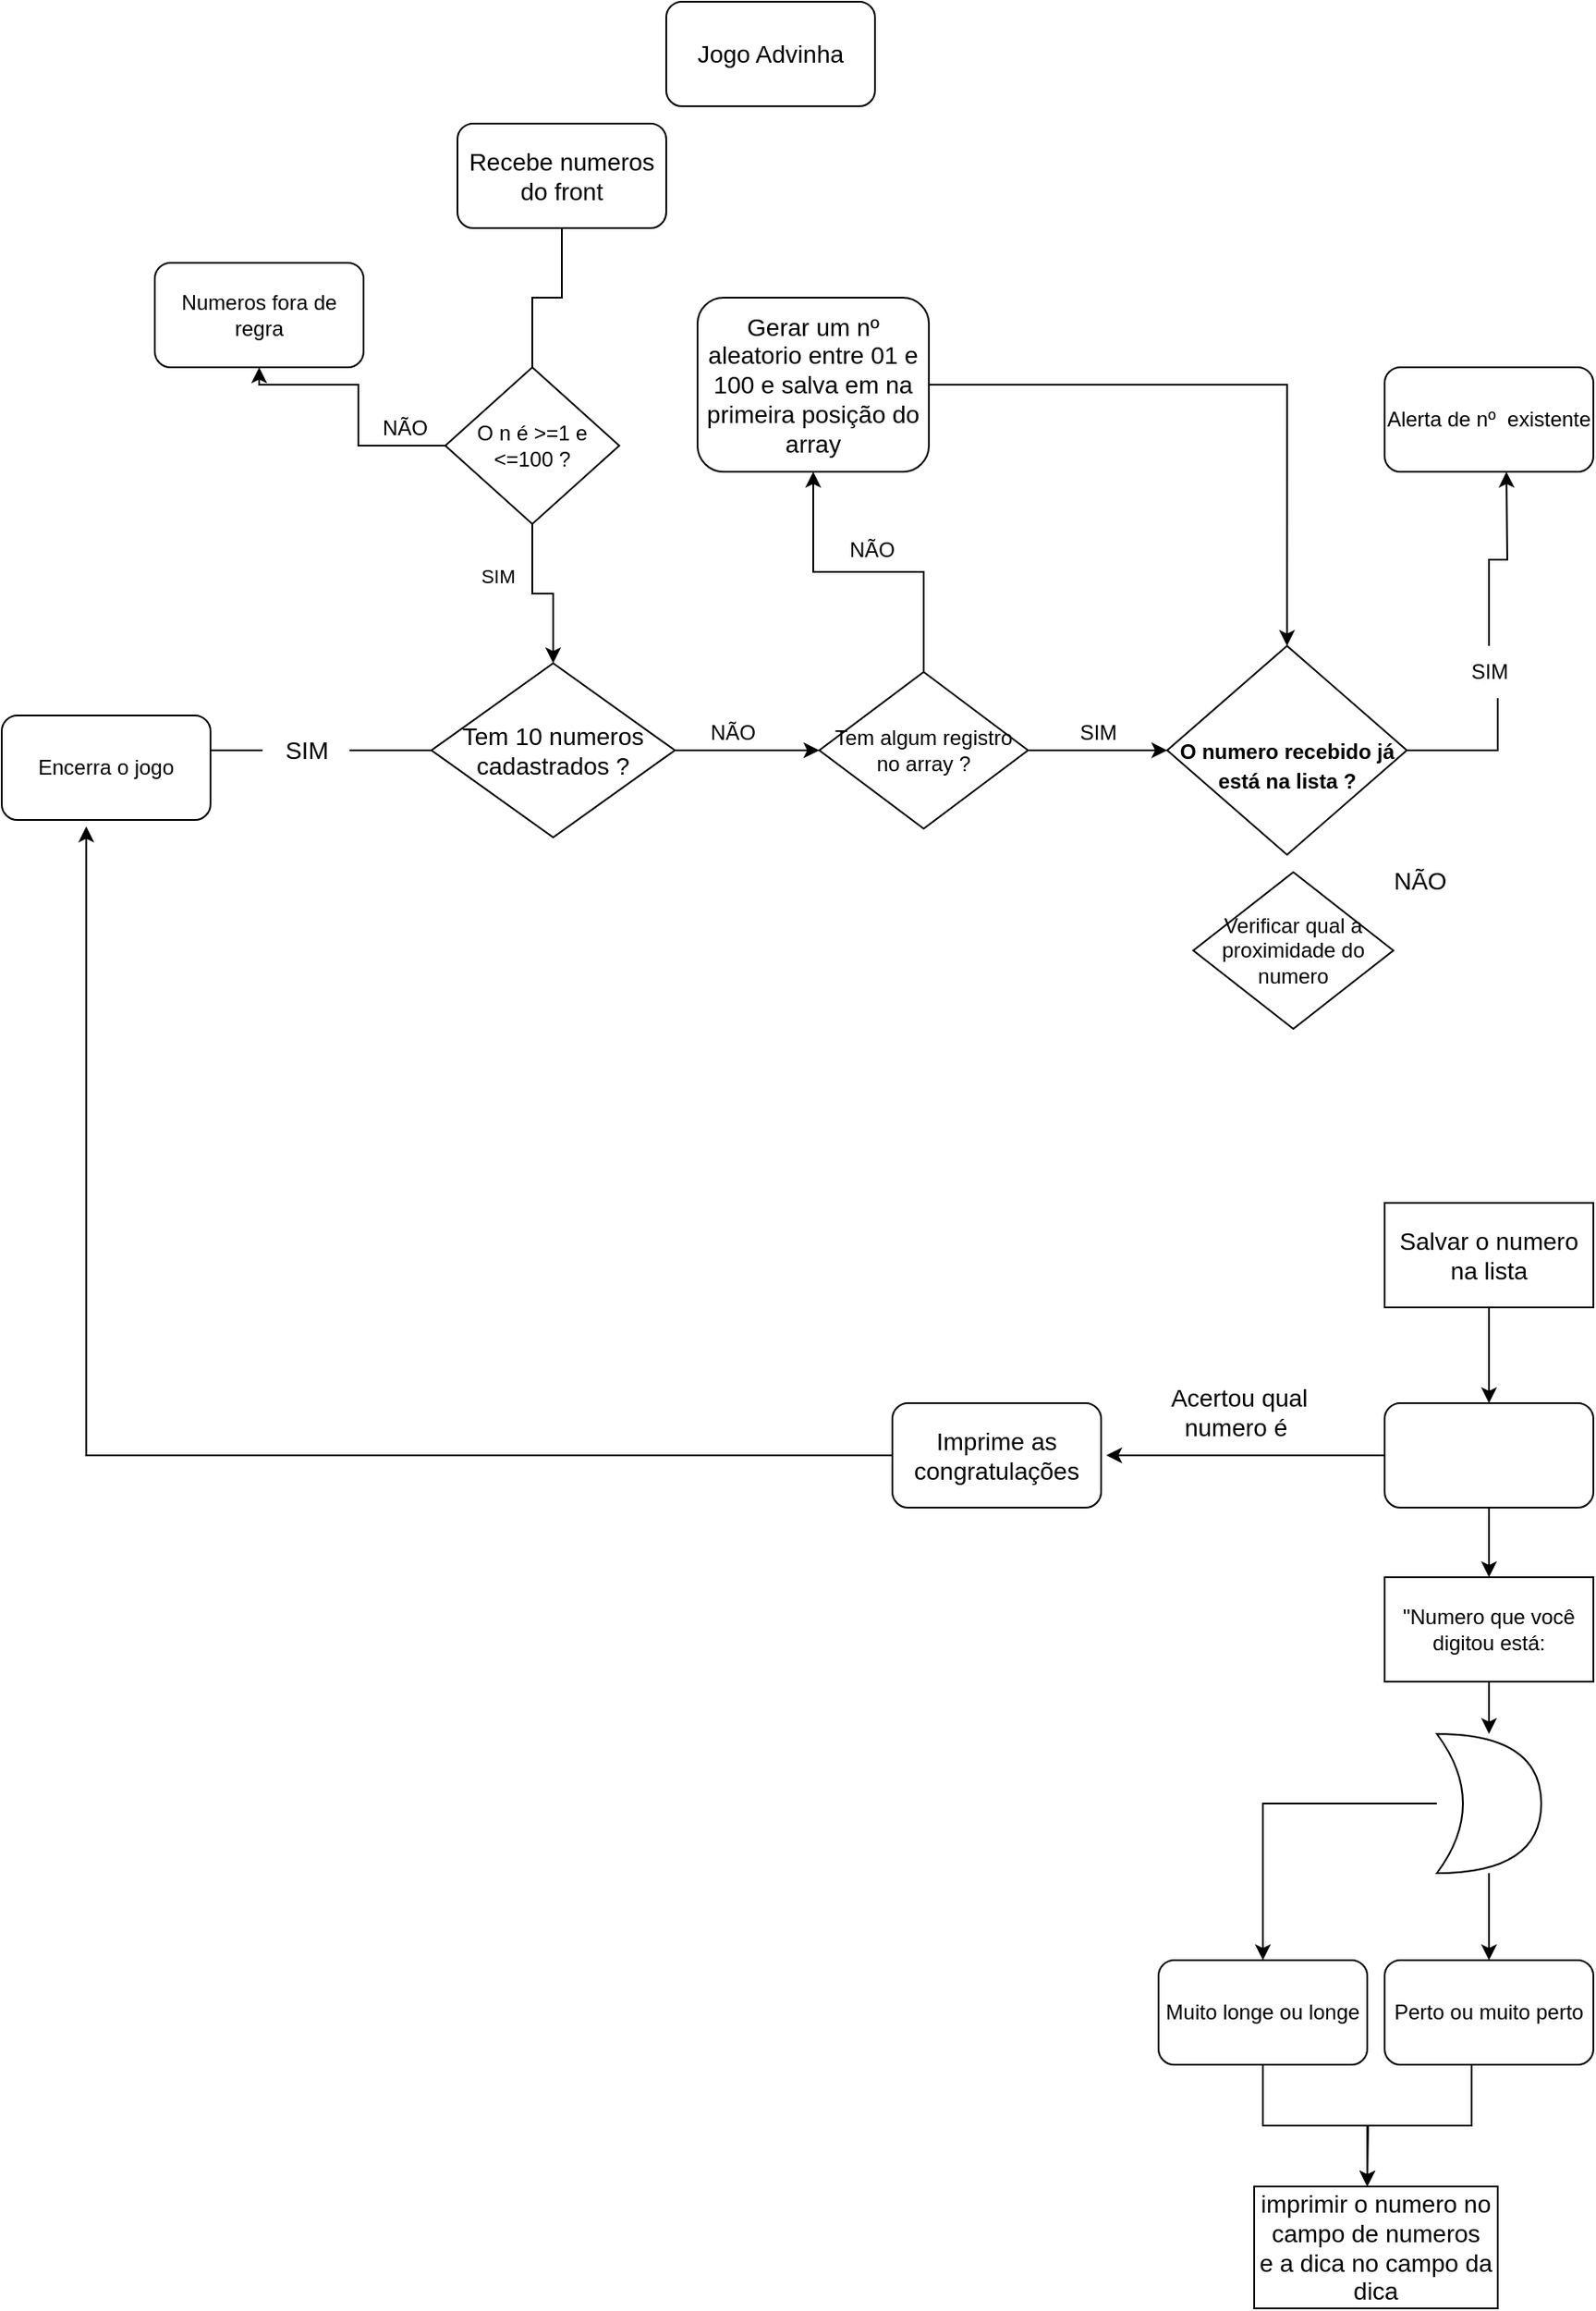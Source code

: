 <mxfile version="20.4.0" type="github">
  <diagram id="xDFzFQIAjDEVN3Tg-4Ry" name="Página-1">
    <mxGraphModel dx="2692" dy="547" grid="1" gridSize="10" guides="1" tooltips="1" connect="1" arrows="1" fold="1" page="1" pageScale="1" pageWidth="827" pageHeight="1169" math="0" shadow="0">
      <root>
        <mxCell id="0" />
        <mxCell id="1" parent="0" />
        <mxCell id="gXgBQPg5gyWYRgdg-F65-1" value="&lt;font style=&quot;font-size: 14px;&quot;&gt;Jogo Advinha&lt;/font&gt;" style="rounded=1;whiteSpace=wrap;html=1;" parent="1" vertex="1">
          <mxGeometry x="-533" y="10" width="120" height="60" as="geometry" />
        </mxCell>
        <mxCell id="gXgBQPg5gyWYRgdg-F65-4" style="edgeStyle=orthogonalEdgeStyle;rounded=0;orthogonalLoop=1;jettySize=auto;html=1;exitX=0.5;exitY=1;exitDx=0;exitDy=0;fontSize=14;entryX=0.5;entryY=0;entryDx=0;entryDy=0;startArrow=none;" parent="1" source="-tRYRxTjcP_SE5oUMXfw-15" edge="1" target="gXgBQPg5gyWYRgdg-F65-11">
          <mxGeometry relative="1" as="geometry">
            <mxPoint x="-593" y="370" as="targetPoint" />
            <Array as="points">
              <mxPoint x="-610" y="350" />
              <mxPoint x="-598" y="350" />
            </Array>
          </mxGeometry>
        </mxCell>
        <mxCell id="-tRYRxTjcP_SE5oUMXfw-17" value="SIM" style="edgeLabel;html=1;align=center;verticalAlign=middle;resizable=0;points=[];" vertex="1" connectable="0" parent="gXgBQPg5gyWYRgdg-F65-4">
          <mxGeometry x="0.344" y="-3" relative="1" as="geometry">
            <mxPoint x="-29" y="-20" as="offset" />
          </mxGeometry>
        </mxCell>
        <mxCell id="gXgBQPg5gyWYRgdg-F65-2" value="Recebe numeros do front" style="rounded=1;whiteSpace=wrap;html=1;fontSize=14;" parent="1" vertex="1">
          <mxGeometry x="-653" y="80" width="120" height="60" as="geometry" />
        </mxCell>
        <mxCell id="-tRYRxTjcP_SE5oUMXfw-12" style="edgeStyle=orthogonalEdgeStyle;rounded=0;orthogonalLoop=1;jettySize=auto;html=1;entryX=0.5;entryY=0;entryDx=0;entryDy=0;" edge="1" parent="1" source="gXgBQPg5gyWYRgdg-F65-3" target="gXgBQPg5gyWYRgdg-F65-5">
          <mxGeometry relative="1" as="geometry" />
        </mxCell>
        <mxCell id="gXgBQPg5gyWYRgdg-F65-3" value="Gerar um nº aleatorio entre 01 e 100 e salva em na primeira posição do array" style="rounded=1;whiteSpace=wrap;html=1;fontSize=14;" parent="1" vertex="1">
          <mxGeometry x="-515" y="180" width="133" height="100" as="geometry" />
        </mxCell>
        <mxCell id="gXgBQPg5gyWYRgdg-F65-9" style="edgeStyle=orthogonalEdgeStyle;rounded=0;orthogonalLoop=1;jettySize=auto;html=1;fontSize=12;startArrow=none;" parent="1" source="gXgBQPg5gyWYRgdg-F65-14" edge="1">
          <mxGeometry relative="1" as="geometry">
            <mxPoint x="-50" y="280" as="targetPoint" />
            <Array as="points" />
          </mxGeometry>
        </mxCell>
        <mxCell id="gXgBQPg5gyWYRgdg-F65-5" value="&lt;font style=&quot;font-size: 12px;&quot;&gt;&lt;b&gt;&lt;br&gt;O numero recebido já está na lista ?&lt;/b&gt;&lt;/font&gt;" style="rhombus;whiteSpace=wrap;html=1;fontSize=14;align=center;" parent="1" vertex="1">
          <mxGeometry x="-245" y="380" width="137.75" height="120" as="geometry" />
        </mxCell>
        <mxCell id="gXgBQPg5gyWYRgdg-F65-12" style="edgeStyle=orthogonalEdgeStyle;rounded=0;orthogonalLoop=1;jettySize=auto;html=1;exitX=0;exitY=0.5;exitDx=0;exitDy=0;fontSize=12;startArrow=none;" parent="1" source="gXgBQPg5gyWYRgdg-F65-7" edge="1">
          <mxGeometry relative="1" as="geometry">
            <mxPoint x="-805" y="440" as="targetPoint" />
          </mxGeometry>
        </mxCell>
        <mxCell id="-tRYRxTjcP_SE5oUMXfw-6" style="edgeStyle=orthogonalEdgeStyle;rounded=0;orthogonalLoop=1;jettySize=auto;html=1;exitX=1;exitY=0.5;exitDx=0;exitDy=0;" edge="1" parent="1" source="gXgBQPg5gyWYRgdg-F65-11" target="-tRYRxTjcP_SE5oUMXfw-7">
          <mxGeometry relative="1" as="geometry">
            <mxPoint x="-415" y="440" as="targetPoint" />
          </mxGeometry>
        </mxCell>
        <mxCell id="gXgBQPg5gyWYRgdg-F65-11" value="Tem 10 numeros cadastrados ?" style="rhombus;whiteSpace=wrap;html=1;fontSize=14;" parent="1" vertex="1">
          <mxGeometry x="-668" y="390" width="140" height="100" as="geometry" />
        </mxCell>
        <mxCell id="gXgBQPg5gyWYRgdg-F65-13" value="Encerra o jogo" style="rounded=1;whiteSpace=wrap;html=1;fontSize=12;" parent="1" vertex="1">
          <mxGeometry x="-915" y="420" width="120" height="60" as="geometry" />
        </mxCell>
        <mxCell id="gXgBQPg5gyWYRgdg-F65-7" value="SIM" style="text;html=1;align=center;verticalAlign=middle;resizable=0;points=[];autosize=1;strokeColor=none;fillColor=none;fontSize=14;" parent="1" vertex="1">
          <mxGeometry x="-765" y="425" width="50" height="30" as="geometry" />
        </mxCell>
        <mxCell id="gXgBQPg5gyWYRgdg-F65-18" value="" style="edgeStyle=orthogonalEdgeStyle;rounded=0;orthogonalLoop=1;jettySize=auto;html=1;exitX=0;exitY=0.5;exitDx=0;exitDy=0;fontSize=12;endArrow=none;" parent="1" source="gXgBQPg5gyWYRgdg-F65-11" target="gXgBQPg5gyWYRgdg-F65-7" edge="1">
          <mxGeometry relative="1" as="geometry">
            <mxPoint x="-805" y="420" as="targetPoint" />
            <mxPoint x="-668" y="440" as="sourcePoint" />
          </mxGeometry>
        </mxCell>
        <mxCell id="gXgBQPg5gyWYRgdg-F65-14" value="SIM" style="text;html=1;align=center;verticalAlign=middle;resizable=0;points=[];autosize=1;strokeColor=none;fillColor=none;fontSize=12;" parent="1" vertex="1">
          <mxGeometry x="-80" y="380" width="40" height="30" as="geometry" />
        </mxCell>
        <mxCell id="gXgBQPg5gyWYRgdg-F65-19" value="" style="edgeStyle=orthogonalEdgeStyle;rounded=0;orthogonalLoop=1;jettySize=auto;html=1;fontSize=12;endArrow=none;" parent="1" source="gXgBQPg5gyWYRgdg-F65-5" edge="1">
          <mxGeometry relative="1" as="geometry">
            <mxPoint x="-55" y="410" as="targetPoint" />
            <mxPoint x="-107.25" y="440" as="sourcePoint" />
            <Array as="points">
              <mxPoint x="-55" y="440" />
            </Array>
          </mxGeometry>
        </mxCell>
        <mxCell id="gXgBQPg5gyWYRgdg-F65-20" value="Alerta de nº&amp;nbsp; existente" style="rounded=1;whiteSpace=wrap;html=1;fontSize=12;" parent="1" vertex="1">
          <mxGeometry x="-120" y="220" width="120" height="60" as="geometry" />
        </mxCell>
        <mxCell id="gXgBQPg5gyWYRgdg-F65-10" value="&lt;font style=&quot;font-size: 14px;&quot;&gt;NÃO&lt;/font&gt;" style="text;html=1;align=center;verticalAlign=middle;resizable=0;points=[];autosize=1;strokeColor=none;fillColor=none;fontSize=12;" parent="1" vertex="1">
          <mxGeometry x="-125" y="500" width="50" height="30" as="geometry" />
        </mxCell>
        <mxCell id="gXgBQPg5gyWYRgdg-F65-31" style="edgeStyle=orthogonalEdgeStyle;rounded=0;orthogonalLoop=1;jettySize=auto;html=1;entryX=0.5;entryY=0;entryDx=0;entryDy=0;fontSize=12;exitX=0.5;exitY=1;exitDx=0;exitDy=0;" parent="1" source="gXgBQPg5gyWYRgdg-F65-8" target="gXgBQPg5gyWYRgdg-F65-52" edge="1">
          <mxGeometry relative="1" as="geometry">
            <mxPoint x="-60" y="765" as="sourcePoint" />
            <mxPoint x="-235" y="992.5" as="targetPoint" />
          </mxGeometry>
        </mxCell>
        <mxCell id="gXgBQPg5gyWYRgdg-F65-35" value="" style="edgeStyle=orthogonalEdgeStyle;rounded=0;orthogonalLoop=1;jettySize=auto;html=1;fontSize=12;exitX=0.5;exitY=1;exitDx=0;exitDy=0;" parent="1" source="gXgBQPg5gyWYRgdg-F65-52" target="gXgBQPg5gyWYRgdg-F65-34" edge="1">
          <mxGeometry relative="1" as="geometry">
            <mxPoint x="-320" y="915" as="sourcePoint" />
          </mxGeometry>
        </mxCell>
        <mxCell id="gXgBQPg5gyWYRgdg-F65-8" value="Salvar o numero na lista" style="rounded=0;whiteSpace=wrap;html=1;fontSize=14;" parent="1" vertex="1">
          <mxGeometry x="-120" y="700" width="120" height="60" as="geometry" />
        </mxCell>
        <mxCell id="gXgBQPg5gyWYRgdg-F65-38" style="edgeStyle=orthogonalEdgeStyle;rounded=0;orthogonalLoop=1;jettySize=auto;html=1;fontSize=12;" parent="1" source="gXgBQPg5gyWYRgdg-F65-34" target="gXgBQPg5gyWYRgdg-F65-37" edge="1">
          <mxGeometry relative="1" as="geometry" />
        </mxCell>
        <mxCell id="gXgBQPg5gyWYRgdg-F65-34" value="&quot;Numero que você digitou está:" style="whiteSpace=wrap;html=1;" parent="1" vertex="1">
          <mxGeometry x="-120" y="915" width="120" height="60" as="geometry" />
        </mxCell>
        <mxCell id="gXgBQPg5gyWYRgdg-F65-41" value="" style="edgeStyle=orthogonalEdgeStyle;rounded=0;orthogonalLoop=1;jettySize=auto;html=1;fontSize=12;" parent="1" source="gXgBQPg5gyWYRgdg-F65-37" target="gXgBQPg5gyWYRgdg-F65-40" edge="1">
          <mxGeometry relative="1" as="geometry" />
        </mxCell>
        <mxCell id="gXgBQPg5gyWYRgdg-F65-44" value="" style="edgeStyle=orthogonalEdgeStyle;rounded=0;orthogonalLoop=1;jettySize=auto;html=1;fontSize=12;" parent="1" source="gXgBQPg5gyWYRgdg-F65-37" target="gXgBQPg5gyWYRgdg-F65-42" edge="1">
          <mxGeometry relative="1" as="geometry" />
        </mxCell>
        <mxCell id="gXgBQPg5gyWYRgdg-F65-37" value="" style="shape=xor;whiteSpace=wrap;html=1;fontSize=12;" parent="1" vertex="1">
          <mxGeometry x="-90" y="1005" width="60" height="80" as="geometry" />
        </mxCell>
        <mxCell id="gXgBQPg5gyWYRgdg-F65-53" style="edgeStyle=orthogonalEdgeStyle;rounded=0;orthogonalLoop=1;jettySize=auto;html=1;fontSize=12;" parent="1" source="gXgBQPg5gyWYRgdg-F65-40" edge="1">
          <mxGeometry relative="1" as="geometry">
            <mxPoint x="-130" y="1265" as="targetPoint" />
          </mxGeometry>
        </mxCell>
        <mxCell id="gXgBQPg5gyWYRgdg-F65-40" value="Muito longe ou longe" style="rounded=1;whiteSpace=wrap;html=1;fontSize=12;" parent="1" vertex="1">
          <mxGeometry x="-250" y="1135" width="120" height="60" as="geometry" />
        </mxCell>
        <mxCell id="gXgBQPg5gyWYRgdg-F65-54" style="edgeStyle=orthogonalEdgeStyle;rounded=0;orthogonalLoop=1;jettySize=auto;html=1;fontSize=12;" parent="1" source="gXgBQPg5gyWYRgdg-F65-42" edge="1">
          <mxGeometry relative="1" as="geometry">
            <mxPoint x="-130" y="1265" as="targetPoint" />
            <Array as="points">
              <mxPoint x="-70" y="1230" />
              <mxPoint x="-130" y="1230" />
            </Array>
          </mxGeometry>
        </mxCell>
        <mxCell id="gXgBQPg5gyWYRgdg-F65-42" value="Perto ou muito perto" style="rounded=1;whiteSpace=wrap;html=1;fontSize=12;" parent="1" vertex="1">
          <mxGeometry x="-120" y="1135" width="120" height="60" as="geometry" />
        </mxCell>
        <mxCell id="gXgBQPg5gyWYRgdg-F65-56" style="edgeStyle=orthogonalEdgeStyle;rounded=0;orthogonalLoop=1;jettySize=auto;html=1;fontSize=12;" parent="1" source="gXgBQPg5gyWYRgdg-F65-52" edge="1">
          <mxGeometry relative="1" as="geometry">
            <mxPoint x="-280" y="845" as="targetPoint" />
          </mxGeometry>
        </mxCell>
        <mxCell id="gXgBQPg5gyWYRgdg-F65-52" value="" style="rounded=1;whiteSpace=wrap;html=1;fontSize=12;" parent="1" vertex="1">
          <mxGeometry x="-120" y="815" width="120" height="60" as="geometry" />
        </mxCell>
        <mxCell id="gXgBQPg5gyWYRgdg-F65-55" value="imprimir o numero no campo de numeros&lt;br&gt;e a dica no campo da dica" style="rounded=0;whiteSpace=wrap;html=1;fontSize=14;" parent="1" vertex="1">
          <mxGeometry x="-195" y="1265" width="140" height="70" as="geometry" />
        </mxCell>
        <mxCell id="gXgBQPg5gyWYRgdg-F65-57" value="&lt;font style=&quot;font-size: 14px;&quot;&gt;Acertou qual numero é&amp;nbsp;&lt;/font&gt;" style="text;html=1;strokeColor=none;fillColor=none;align=center;verticalAlign=middle;whiteSpace=wrap;rounded=0;fontSize=12;" parent="1" vertex="1">
          <mxGeometry x="-250" y="805" width="93" height="30" as="geometry" />
        </mxCell>
        <mxCell id="gXgBQPg5gyWYRgdg-F65-59" style="edgeStyle=orthogonalEdgeStyle;rounded=0;orthogonalLoop=1;jettySize=auto;html=1;entryX=0.405;entryY=1.063;entryDx=0;entryDy=0;entryPerimeter=0;fontSize=14;" parent="1" source="gXgBQPg5gyWYRgdg-F65-58" target="gXgBQPg5gyWYRgdg-F65-13" edge="1">
          <mxGeometry relative="1" as="geometry" />
        </mxCell>
        <mxCell id="gXgBQPg5gyWYRgdg-F65-58" value="Imprime as congratulações" style="rounded=1;whiteSpace=wrap;html=1;fontSize=14;" parent="1" vertex="1">
          <mxGeometry x="-403" y="815" width="120" height="60" as="geometry" />
        </mxCell>
        <mxCell id="-tRYRxTjcP_SE5oUMXfw-5" value="NÃO" style="text;html=1;align=center;verticalAlign=middle;resizable=0;points=[];autosize=1;strokeColor=none;fillColor=none;" vertex="1" parent="1">
          <mxGeometry x="-520" y="415" width="50" height="30" as="geometry" />
        </mxCell>
        <mxCell id="-tRYRxTjcP_SE5oUMXfw-8" style="edgeStyle=orthogonalEdgeStyle;rounded=0;orthogonalLoop=1;jettySize=auto;html=1;exitX=0.5;exitY=0;exitDx=0;exitDy=0;entryX=0.5;entryY=1;entryDx=0;entryDy=0;" edge="1" parent="1" source="-tRYRxTjcP_SE5oUMXfw-7" target="gXgBQPg5gyWYRgdg-F65-3">
          <mxGeometry relative="1" as="geometry" />
        </mxCell>
        <mxCell id="-tRYRxTjcP_SE5oUMXfw-10" style="edgeStyle=orthogonalEdgeStyle;rounded=0;orthogonalLoop=1;jettySize=auto;html=1;entryX=0;entryY=0.5;entryDx=0;entryDy=0;" edge="1" parent="1" source="-tRYRxTjcP_SE5oUMXfw-7" target="gXgBQPg5gyWYRgdg-F65-5">
          <mxGeometry relative="1" as="geometry" />
        </mxCell>
        <mxCell id="-tRYRxTjcP_SE5oUMXfw-7" value="Tem algum registro no array ?" style="rhombus;whiteSpace=wrap;html=1;" vertex="1" parent="1">
          <mxGeometry x="-445" y="395" width="120" height="90" as="geometry" />
        </mxCell>
        <mxCell id="-tRYRxTjcP_SE5oUMXfw-9" value="NÃO" style="text;html=1;align=center;verticalAlign=middle;resizable=0;points=[];autosize=1;strokeColor=none;fillColor=none;" vertex="1" parent="1">
          <mxGeometry x="-440" y="310" width="50" height="30" as="geometry" />
        </mxCell>
        <mxCell id="-tRYRxTjcP_SE5oUMXfw-11" value="SIM" style="text;html=1;align=center;verticalAlign=middle;resizable=0;points=[];autosize=1;strokeColor=none;fillColor=none;" vertex="1" parent="1">
          <mxGeometry x="-305" y="415" width="40" height="30" as="geometry" />
        </mxCell>
        <mxCell id="-tRYRxTjcP_SE5oUMXfw-13" value="Verificar qual a proximidade do numero" style="rhombus;whiteSpace=wrap;html=1;" vertex="1" parent="1">
          <mxGeometry x="-230" y="510" width="115" height="90" as="geometry" />
        </mxCell>
        <mxCell id="-tRYRxTjcP_SE5oUMXfw-18" style="edgeStyle=orthogonalEdgeStyle;rounded=0;orthogonalLoop=1;jettySize=auto;html=1;exitX=0;exitY=0.5;exitDx=0;exitDy=0;entryX=0.5;entryY=1;entryDx=0;entryDy=0;" edge="1" parent="1" source="-tRYRxTjcP_SE5oUMXfw-15" target="-tRYRxTjcP_SE5oUMXfw-20">
          <mxGeometry relative="1" as="geometry">
            <mxPoint x="-750" y="230" as="targetPoint" />
            <Array as="points">
              <mxPoint x="-710" y="265" />
              <mxPoint x="-710" y="230" />
              <mxPoint x="-767" y="230" />
            </Array>
          </mxGeometry>
        </mxCell>
        <mxCell id="-tRYRxTjcP_SE5oUMXfw-15" value="O n é &amp;gt;=1 e &amp;lt;=100 ?" style="rhombus;whiteSpace=wrap;html=1;" vertex="1" parent="1">
          <mxGeometry x="-660" y="220" width="100" height="90" as="geometry" />
        </mxCell>
        <mxCell id="-tRYRxTjcP_SE5oUMXfw-16" value="" style="edgeStyle=orthogonalEdgeStyle;rounded=0;orthogonalLoop=1;jettySize=auto;html=1;exitX=0.5;exitY=1;exitDx=0;exitDy=0;fontSize=14;entryX=0.5;entryY=0;entryDx=0;entryDy=0;endArrow=none;" edge="1" parent="1" source="gXgBQPg5gyWYRgdg-F65-2" target="-tRYRxTjcP_SE5oUMXfw-15">
          <mxGeometry relative="1" as="geometry">
            <mxPoint x="-598" y="390" as="targetPoint" />
            <mxPoint x="-593" y="140" as="sourcePoint" />
          </mxGeometry>
        </mxCell>
        <mxCell id="-tRYRxTjcP_SE5oUMXfw-19" value="NÃO" style="text;html=1;strokeColor=none;fillColor=none;align=center;verticalAlign=middle;whiteSpace=wrap;rounded=0;" vertex="1" parent="1">
          <mxGeometry x="-713" y="240" width="60" height="30" as="geometry" />
        </mxCell>
        <mxCell id="-tRYRxTjcP_SE5oUMXfw-20" value="Numeros fora de regra" style="rounded=1;whiteSpace=wrap;html=1;" vertex="1" parent="1">
          <mxGeometry x="-827" y="160" width="120" height="60" as="geometry" />
        </mxCell>
      </root>
    </mxGraphModel>
  </diagram>
</mxfile>
